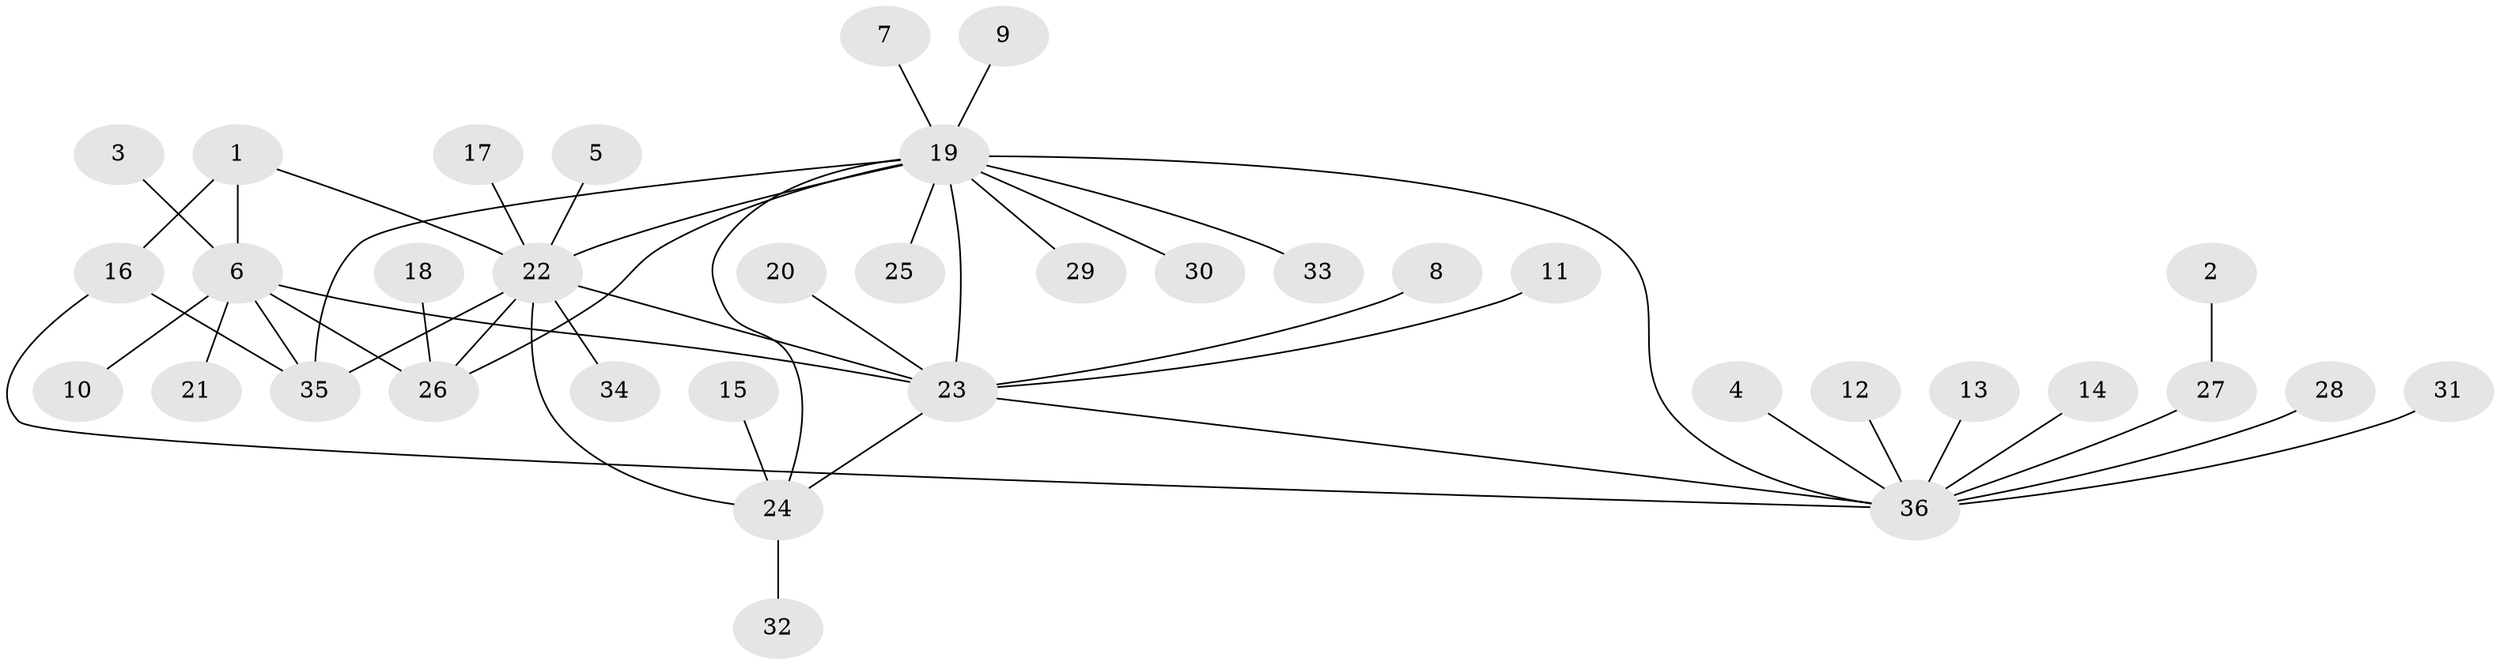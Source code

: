 // original degree distribution, {7: 0.06944444444444445, 4: 0.027777777777777776, 6: 0.027777777777777776, 8: 0.013888888888888888, 5: 0.027777777777777776, 3: 0.05555555555555555, 11: 0.013888888888888888, 9: 0.013888888888888888, 2: 0.1527777777777778, 1: 0.5972222222222222}
// Generated by graph-tools (version 1.1) at 2025/50/03/09/25 03:50:41]
// undirected, 36 vertices, 46 edges
graph export_dot {
graph [start="1"]
  node [color=gray90,style=filled];
  1;
  2;
  3;
  4;
  5;
  6;
  7;
  8;
  9;
  10;
  11;
  12;
  13;
  14;
  15;
  16;
  17;
  18;
  19;
  20;
  21;
  22;
  23;
  24;
  25;
  26;
  27;
  28;
  29;
  30;
  31;
  32;
  33;
  34;
  35;
  36;
  1 -- 6 [weight=1.0];
  1 -- 16 [weight=2.0];
  1 -- 22 [weight=1.0];
  2 -- 27 [weight=1.0];
  3 -- 6 [weight=1.0];
  4 -- 36 [weight=1.0];
  5 -- 22 [weight=1.0];
  6 -- 10 [weight=1.0];
  6 -- 21 [weight=1.0];
  6 -- 23 [weight=1.0];
  6 -- 26 [weight=2.0];
  6 -- 35 [weight=1.0];
  7 -- 19 [weight=1.0];
  8 -- 23 [weight=1.0];
  9 -- 19 [weight=1.0];
  11 -- 23 [weight=1.0];
  12 -- 36 [weight=1.0];
  13 -- 36 [weight=1.0];
  14 -- 36 [weight=1.0];
  15 -- 24 [weight=1.0];
  16 -- 35 [weight=1.0];
  16 -- 36 [weight=1.0];
  17 -- 22 [weight=1.0];
  18 -- 26 [weight=1.0];
  19 -- 22 [weight=1.0];
  19 -- 23 [weight=1.0];
  19 -- 24 [weight=1.0];
  19 -- 25 [weight=1.0];
  19 -- 26 [weight=1.0];
  19 -- 29 [weight=1.0];
  19 -- 30 [weight=1.0];
  19 -- 33 [weight=1.0];
  19 -- 35 [weight=1.0];
  19 -- 36 [weight=1.0];
  20 -- 23 [weight=1.0];
  22 -- 23 [weight=1.0];
  22 -- 24 [weight=1.0];
  22 -- 26 [weight=1.0];
  22 -- 34 [weight=1.0];
  22 -- 35 [weight=1.0];
  23 -- 24 [weight=1.0];
  23 -- 36 [weight=1.0];
  24 -- 32 [weight=1.0];
  27 -- 36 [weight=1.0];
  28 -- 36 [weight=1.0];
  31 -- 36 [weight=1.0];
}
